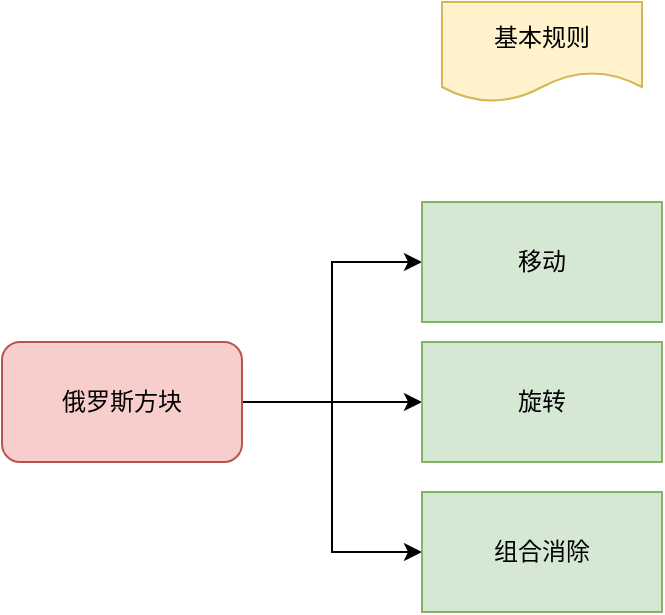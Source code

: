 <mxfile version="13.10.4" type="github">
  <diagram id="ONqUt38EhZFwzvi8UBoi" name="第 1 页">
    <mxGraphModel dx="1052" dy="554" grid="1" gridSize="10" guides="1" tooltips="1" connect="1" arrows="1" fold="1" page="1" pageScale="1" pageWidth="827" pageHeight="1169" math="0" shadow="0">
      <root>
        <mxCell id="0" />
        <mxCell id="1" parent="0" />
        <mxCell id="4IJZA1oA-bMBYCNWUD9J-5" value="" style="edgeStyle=orthogonalEdgeStyle;rounded=0;orthogonalLoop=1;jettySize=auto;html=1;entryX=0;entryY=0.5;entryDx=0;entryDy=0;" edge="1" parent="1" source="4IJZA1oA-bMBYCNWUD9J-1" target="4IJZA1oA-bMBYCNWUD9J-6">
          <mxGeometry relative="1" as="geometry">
            <mxPoint x="230" y="510" as="targetPoint" />
          </mxGeometry>
        </mxCell>
        <mxCell id="4IJZA1oA-bMBYCNWUD9J-8" style="edgeStyle=orthogonalEdgeStyle;rounded=0;orthogonalLoop=1;jettySize=auto;html=1;entryX=0;entryY=0.5;entryDx=0;entryDy=0;" edge="1" parent="1" source="4IJZA1oA-bMBYCNWUD9J-1" target="4IJZA1oA-bMBYCNWUD9J-7">
          <mxGeometry relative="1" as="geometry" />
        </mxCell>
        <mxCell id="4IJZA1oA-bMBYCNWUD9J-11" style="edgeStyle=orthogonalEdgeStyle;rounded=0;orthogonalLoop=1;jettySize=auto;html=1;entryX=0;entryY=0.5;entryDx=0;entryDy=0;" edge="1" parent="1" source="4IJZA1oA-bMBYCNWUD9J-1" target="4IJZA1oA-bMBYCNWUD9J-10">
          <mxGeometry relative="1" as="geometry" />
        </mxCell>
        <mxCell id="4IJZA1oA-bMBYCNWUD9J-1" value="俄罗斯方块" style="rounded=1;whiteSpace=wrap;html=1;fillColor=#f8cecc;strokeColor=#b85450;" vertex="1" parent="1">
          <mxGeometry x="30" y="480" width="120" height="60" as="geometry" />
        </mxCell>
        <mxCell id="4IJZA1oA-bMBYCNWUD9J-6" value="移动" style="rounded=0;whiteSpace=wrap;html=1;fillColor=#d5e8d4;strokeColor=#82b366;" vertex="1" parent="1">
          <mxGeometry x="240" y="410" width="120" height="60" as="geometry" />
        </mxCell>
        <mxCell id="4IJZA1oA-bMBYCNWUD9J-7" value="旋转" style="rounded=0;whiteSpace=wrap;html=1;fillColor=#d5e8d4;strokeColor=#82b366;" vertex="1" parent="1">
          <mxGeometry x="240" y="480" width="120" height="60" as="geometry" />
        </mxCell>
        <mxCell id="4IJZA1oA-bMBYCNWUD9J-10" value="组合消除" style="rounded=0;whiteSpace=wrap;html=1;fillColor=#d5e8d4;strokeColor=#82b366;" vertex="1" parent="1">
          <mxGeometry x="240" y="555" width="120" height="60" as="geometry" />
        </mxCell>
        <mxCell id="4IJZA1oA-bMBYCNWUD9J-12" value="基本规则" style="shape=document;whiteSpace=wrap;html=1;boundedLbl=1;fillColor=#fff2cc;strokeColor=#d6b656;" vertex="1" parent="1">
          <mxGeometry x="250" y="310" width="100" height="50" as="geometry" />
        </mxCell>
      </root>
    </mxGraphModel>
  </diagram>
</mxfile>
